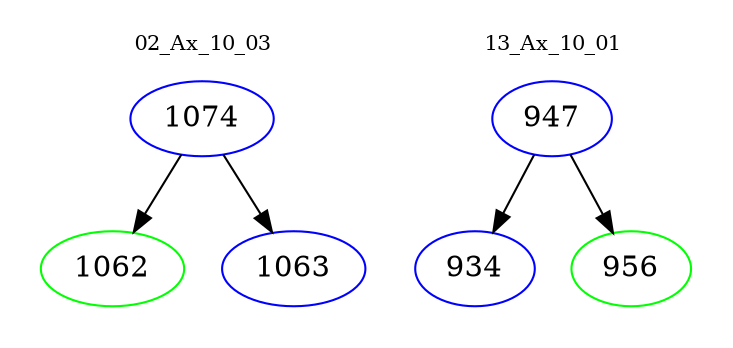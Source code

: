 digraph{
subgraph cluster_0 {
color = white
label = "02_Ax_10_03";
fontsize=10;
T0_1074 [label="1074", color="blue"]
T0_1074 -> T0_1062 [color="black"]
T0_1062 [label="1062", color="green"]
T0_1074 -> T0_1063 [color="black"]
T0_1063 [label="1063", color="blue"]
}
subgraph cluster_1 {
color = white
label = "13_Ax_10_01";
fontsize=10;
T1_947 [label="947", color="blue"]
T1_947 -> T1_934 [color="black"]
T1_934 [label="934", color="blue"]
T1_947 -> T1_956 [color="black"]
T1_956 [label="956", color="green"]
}
}

